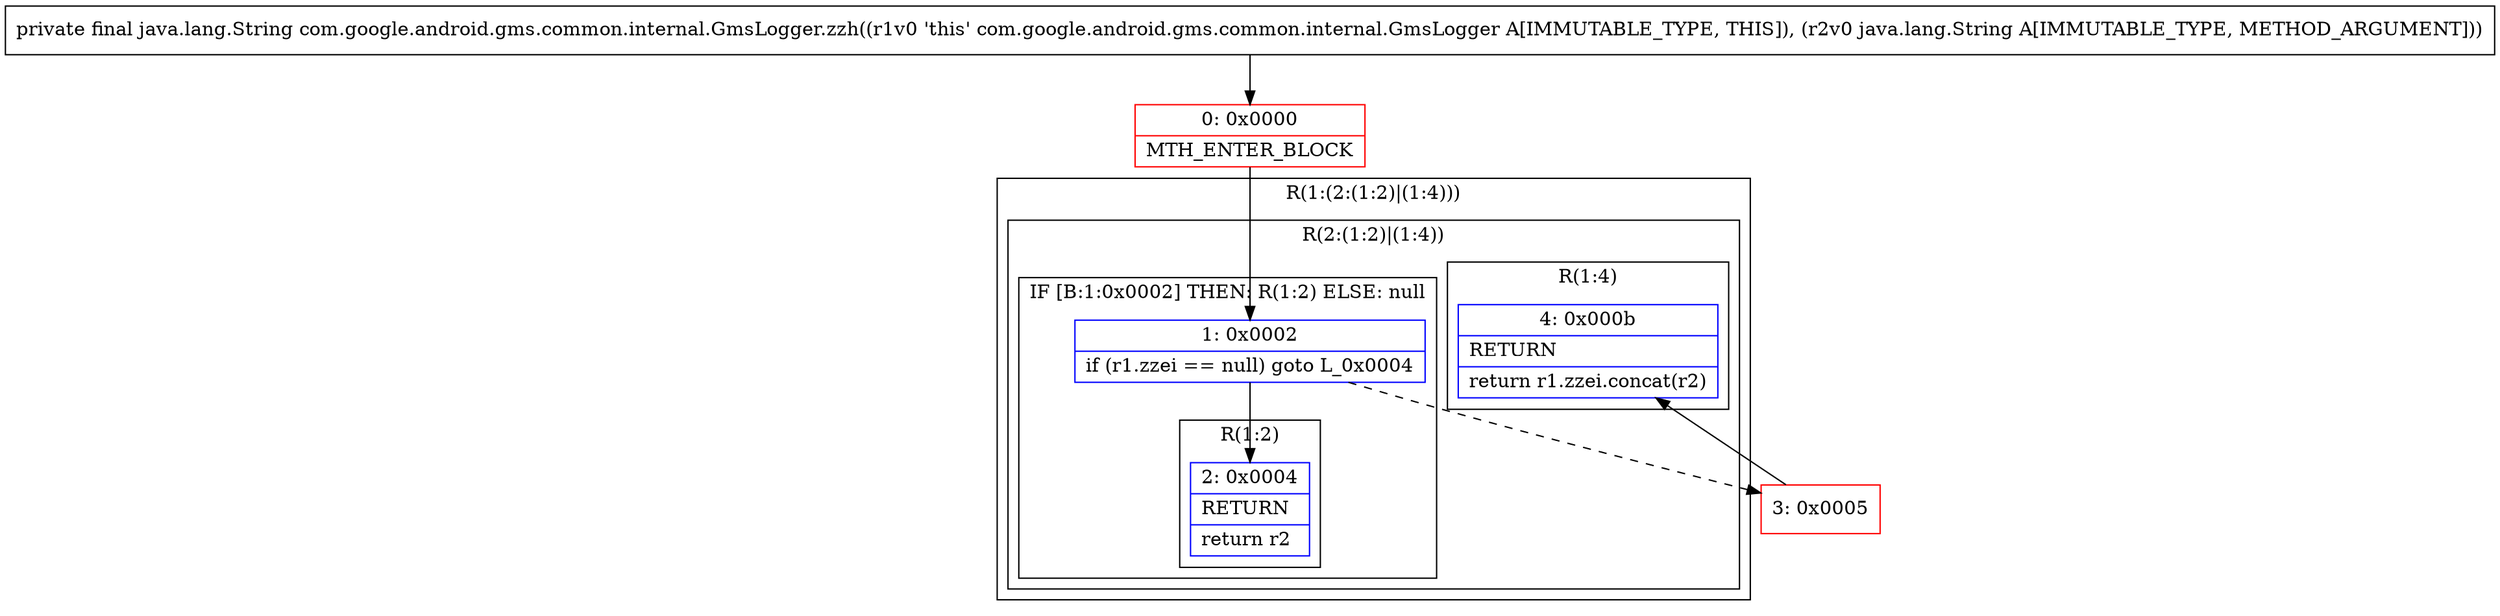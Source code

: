 digraph "CFG forcom.google.android.gms.common.internal.GmsLogger.zzh(Ljava\/lang\/String;)Ljava\/lang\/String;" {
subgraph cluster_Region_387792918 {
label = "R(1:(2:(1:2)|(1:4)))";
node [shape=record,color=blue];
subgraph cluster_Region_217277007 {
label = "R(2:(1:2)|(1:4))";
node [shape=record,color=blue];
subgraph cluster_IfRegion_1251969339 {
label = "IF [B:1:0x0002] THEN: R(1:2) ELSE: null";
node [shape=record,color=blue];
Node_1 [shape=record,label="{1\:\ 0x0002|if (r1.zzei == null) goto L_0x0004\l}"];
subgraph cluster_Region_410408019 {
label = "R(1:2)";
node [shape=record,color=blue];
Node_2 [shape=record,label="{2\:\ 0x0004|RETURN\l|return r2\l}"];
}
}
subgraph cluster_Region_1704372923 {
label = "R(1:4)";
node [shape=record,color=blue];
Node_4 [shape=record,label="{4\:\ 0x000b|RETURN\l|return r1.zzei.concat(r2)\l}"];
}
}
}
Node_0 [shape=record,color=red,label="{0\:\ 0x0000|MTH_ENTER_BLOCK\l}"];
Node_3 [shape=record,color=red,label="{3\:\ 0x0005}"];
MethodNode[shape=record,label="{private final java.lang.String com.google.android.gms.common.internal.GmsLogger.zzh((r1v0 'this' com.google.android.gms.common.internal.GmsLogger A[IMMUTABLE_TYPE, THIS]), (r2v0 java.lang.String A[IMMUTABLE_TYPE, METHOD_ARGUMENT])) }"];
MethodNode -> Node_0;
Node_1 -> Node_2;
Node_1 -> Node_3[style=dashed];
Node_0 -> Node_1;
Node_3 -> Node_4;
}

